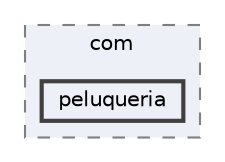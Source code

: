 digraph "src/main/java/com/peluqueria"
{
 // LATEX_PDF_SIZE
  bgcolor="transparent";
  edge [fontname=Helvetica,fontsize=10,labelfontname=Helvetica,labelfontsize=10];
  node [fontname=Helvetica,fontsize=10,shape=box,height=0.2,width=0.4];
  compound=true
  subgraph clusterdir_d8517d8b842053dc3dd7dde525dd9163 {
    graph [ bgcolor="#edf0f7", pencolor="grey50", label="com", fontname=Helvetica,fontsize=10 style="filled,dashed", URL="dir_d8517d8b842053dc3dd7dde525dd9163.html",tooltip=""]
  dir_24b6a6d79631ac78c4f5cc5c29946809 [label="peluqueria", fillcolor="#edf0f7", color="grey25", style="filled,bold", URL="dir_24b6a6d79631ac78c4f5cc5c29946809.html",tooltip=""];
  }
}
